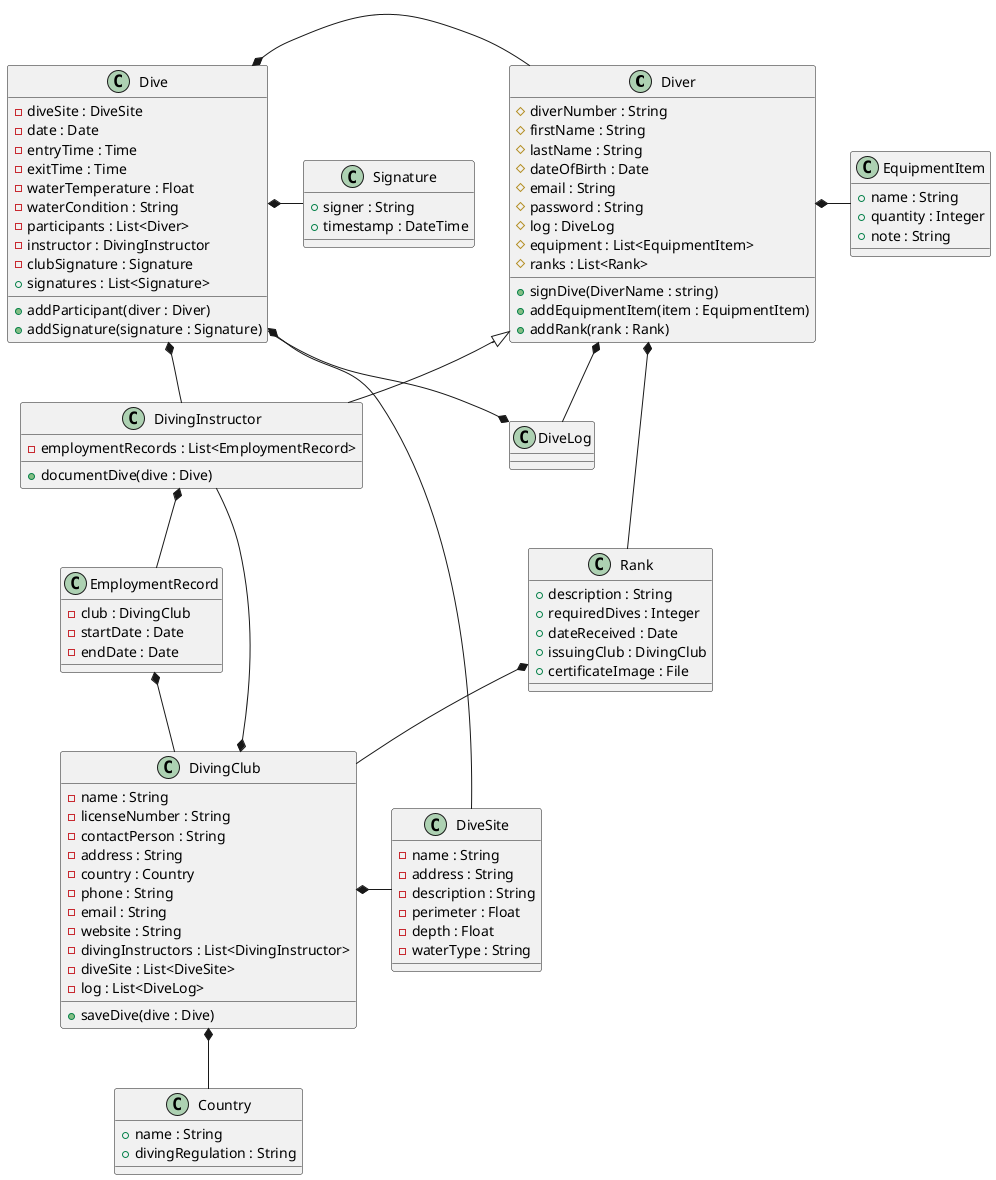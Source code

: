 @startuml Diving Class Diagram

class Diver {
    #diverNumber : String
    #firstName : String
    #lastName : String
    #dateOfBirth : Date
    #email : String
    #password : String
    #log : DiveLog
    #equipment : List<EquipmentItem>
    #ranks : List<Rank>
    +signDive(DiverName : string)
    +addEquipmentItem(item : EquipmentItem)
    +addRank(rank : Rank)
}

' class DiveLog {
'     -dives : List<Dive>
'     +addDive(dive : Dive)
'     +uploadLogImage(image : File)
' }

class Dive {
    -diveSite : DiveSite
    -date : Date
    -entryTime : Time
    -exitTime : Time
    -waterTemperature : Float
    -waterCondition : String
    -participants : List<Diver>
    -instructor : DivingInstructor
    -clubSignature : Signature
    +signatures : List<Signature>
    +addParticipant(diver : Diver)
    +addSignature(signature : Signature)
}

class DiveSite {
    -name : String
    -address : String
    -description : String
    -perimeter : Float
    -depth : Float
    -waterType : String
}

class DivingInstructor extends Diver {
    -employmentRecords : List<EmploymentRecord>
    +documentDive(dive : Dive)
}

class EmploymentRecord {
    -club : DivingClub
    -startDate : Date
    -endDate : Date
}

class DivingClub {
    -name : String
    -licenseNumber : String
    -contactPerson : String
    -address : String
    -country : Country
    -phone : String
    -email : String
    -website : String
    -divingInstructors : List<DivingInstructor>
    -diveSite : List<DiveSite>
    -log : List<DiveLog>
    +saveDive(dive : Dive)
}

class Country {
    +name : String
    +divingRegulation : String
}

class EquipmentItem {
    +name : String
    +quantity : Integer
    +note : String

}
class Signature {
    +signer : String
    +timestamp : DateTime
}

class Rank {
    +description : String
    +requiredDives : Integer
    +dateReceived : Date
    +issuingClub : DivingClub
    +certificateImage : File
}


Dive *-- DiveSite
Dive *- Diver
Dive *- DivingInstructor
Dive *- Signature

DivingInstructor *-- EmploymentRecord

EmploymentRecord *-- DivingClub

Rank *- DivingClub

Diver *- DiveLog
Diver *- EquipmentItem
Diver *- Rank

DiveLog *-- Dive

DivingClub *-- Country
DivingClub *-- DivingInstructor
DivingClub *- DiveSite


@enduml